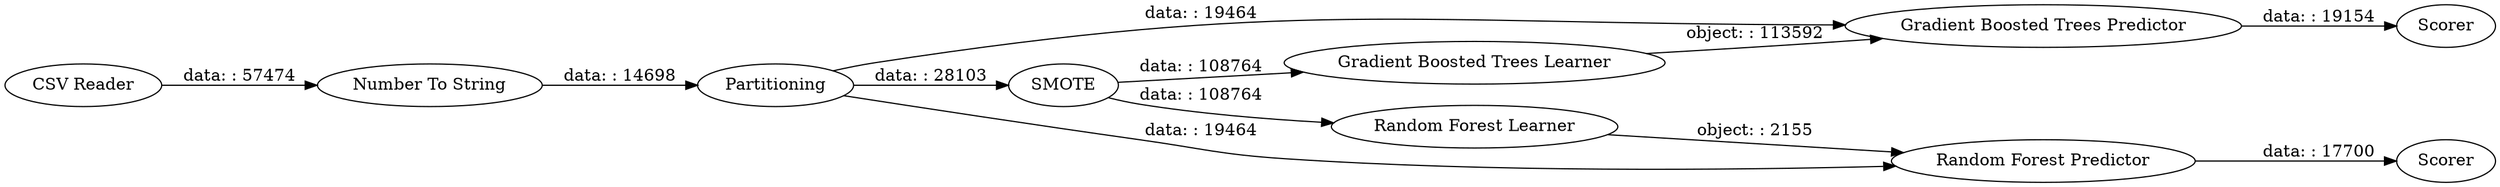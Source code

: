 digraph {
	"560452280035030173_3" [label=Partitioning]
	"560452280035030173_1" [label="CSV Reader"]
	"560452280035030173_9" [label=Scorer]
	"560452280035030173_12" [label="Gradient Boosted Trees Learner"]
	"560452280035030173_14" [label=Scorer]
	"560452280035030173_7" [label="Random Forest Learner"]
	"560452280035030173_6" [label=SMOTE]
	"560452280035030173_8" [label="Random Forest Predictor"]
	"560452280035030173_13" [label="Gradient Boosted Trees Predictor"]
	"560452280035030173_2" [label="Number To String"]
	"560452280035030173_8" -> "560452280035030173_9" [label="data: : 17700"]
	"560452280035030173_7" -> "560452280035030173_8" [label="object: : 2155"]
	"560452280035030173_3" -> "560452280035030173_13" [label="data: : 19464"]
	"560452280035030173_3" -> "560452280035030173_8" [label="data: : 19464"]
	"560452280035030173_6" -> "560452280035030173_12" [label="data: : 108764"]
	"560452280035030173_1" -> "560452280035030173_2" [label="data: : 57474"]
	"560452280035030173_13" -> "560452280035030173_14" [label="data: : 19154"]
	"560452280035030173_3" -> "560452280035030173_6" [label="data: : 28103"]
	"560452280035030173_2" -> "560452280035030173_3" [label="data: : 14698"]
	"560452280035030173_12" -> "560452280035030173_13" [label="object: : 113592"]
	"560452280035030173_6" -> "560452280035030173_7" [label="data: : 108764"]
	rankdir=LR
}
